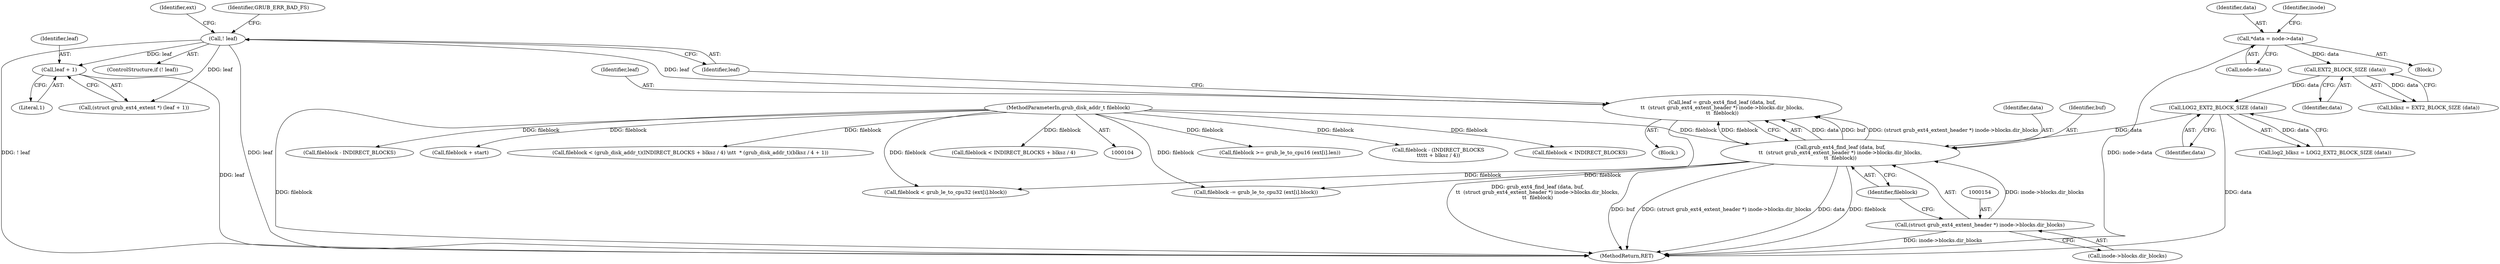digraph "0_radare2_65000a7fd9eea62359e6d6714f17b94a99a82edd_0@pointer" {
"1000175" [label="(Call,leaf + 1)"];
"1000162" [label="(Call,! leaf)"];
"1000148" [label="(Call,leaf = grub_ext4_find_leaf (data, buf,\n\t\t  (struct grub_ext4_extent_header *) inode->blocks.dir_blocks,\n\t\t  fileblock))"];
"1000150" [label="(Call,grub_ext4_find_leaf (data, buf,\n\t\t  (struct grub_ext4_extent_header *) inode->blocks.dir_blocks,\n\t\t  fileblock))"];
"1000134" [label="(Call,LOG2_EXT2_BLOCK_SIZE (data))"];
"1000129" [label="(Call,EXT2_BLOCK_SIZE (data))"];
"1000109" [label="(Call,*data = node->data)"];
"1000153" [label="(Call,(struct grub_ext4_extent_header *) inode->blocks.dir_blocks)"];
"1000106" [label="(MethodParameterIn,grub_disk_addr_t fileblock)"];
"1000160" [label="(Identifier,fileblock)"];
"1000153" [label="(Call,(struct grub_ext4_extent_header *) inode->blocks.dir_blocks)"];
"1000110" [label="(Identifier,data)"];
"1000151" [label="(Identifier,data)"];
"1000216" [label="(Call,fileblock >= grub_le_to_cpu16 (ext[i].len))"];
"1000148" [label="(Call,leaf = grub_ext4_find_leaf (data, buf,\n\t\t  (struct grub_ext4_extent_header *) inode->blocks.dir_blocks,\n\t\t  fileblock))"];
"1000107" [label="(Block,)"];
"1000172" [label="(Identifier,ext)"];
"1000132" [label="(Call,log2_blksz = LOG2_EXT2_BLOCK_SIZE (data))"];
"1000177" [label="(Literal,1)"];
"1000106" [label="(MethodParameterIn,grub_disk_addr_t fileblock)"];
"1000130" [label="(Identifier,data)"];
"1000429" [label="(MethodReturn,RET)"];
"1000162" [label="(Call,! leaf)"];
"1000116" [label="(Identifier,inode)"];
"1000175" [label="(Call,leaf + 1)"];
"1000129" [label="(Call,EXT2_BLOCK_SIZE (data))"];
"1000176" [label="(Identifier,leaf)"];
"1000161" [label="(ControlStructure,if (! leaf))"];
"1000135" [label="(Identifier,data)"];
"1000150" [label="(Call,grub_ext4_find_leaf (data, buf,\n\t\t  (struct grub_ext4_extent_header *) inode->blocks.dir_blocks,\n\t\t  fileblock))"];
"1000111" [label="(Call,node->data)"];
"1000355" [label="(Call,fileblock - (INDIRECT_BLOCKS\n\t\t\t\t\t + blksz / 4))"];
"1000149" [label="(Identifier,leaf)"];
"1000262" [label="(Call,fileblock < INDIRECT_BLOCKS)"];
"1000321" [label="(Call,fileblock - INDIRECT_BLOCKS)"];
"1000163" [label="(Identifier,leaf)"];
"1000127" [label="(Call,blksz = EXT2_BLOCK_SIZE (data))"];
"1000109" [label="(Call,*data = node->data)"];
"1000155" [label="(Call,inode->blocks.dir_blocks)"];
"1000250" [label="(Call,fileblock + start)"];
"1000166" [label="(Identifier,GRUB_ERR_BAD_FS)"];
"1000152" [label="(Identifier,buf)"];
"1000328" [label="(Call,fileblock < (grub_disk_addr_t)(INDIRECT_BLOCKS + blksz / 4) \\n\t\t  * (grub_disk_addr_t)(blksz / 4 + 1))"];
"1000143" [label="(Block,)"];
"1000173" [label="(Call,(struct grub_ext4_extent *) (leaf + 1))"];
"1000192" [label="(Call,fileblock < grub_le_to_cpu32 (ext[i].block))"];
"1000207" [label="(Call,fileblock -= grub_le_to_cpu32 (ext[i].block))"];
"1000278" [label="(Call,fileblock < INDIRECT_BLOCKS + blksz / 4)"];
"1000134" [label="(Call,LOG2_EXT2_BLOCK_SIZE (data))"];
"1000175" -> "1000173"  [label="AST: "];
"1000175" -> "1000177"  [label="CFG: "];
"1000176" -> "1000175"  [label="AST: "];
"1000177" -> "1000175"  [label="AST: "];
"1000173" -> "1000175"  [label="CFG: "];
"1000175" -> "1000429"  [label="DDG: leaf"];
"1000162" -> "1000175"  [label="DDG: leaf"];
"1000162" -> "1000161"  [label="AST: "];
"1000162" -> "1000163"  [label="CFG: "];
"1000163" -> "1000162"  [label="AST: "];
"1000166" -> "1000162"  [label="CFG: "];
"1000172" -> "1000162"  [label="CFG: "];
"1000162" -> "1000429"  [label="DDG: leaf"];
"1000162" -> "1000429"  [label="DDG: ! leaf"];
"1000148" -> "1000162"  [label="DDG: leaf"];
"1000162" -> "1000173"  [label="DDG: leaf"];
"1000148" -> "1000143"  [label="AST: "];
"1000148" -> "1000150"  [label="CFG: "];
"1000149" -> "1000148"  [label="AST: "];
"1000150" -> "1000148"  [label="AST: "];
"1000163" -> "1000148"  [label="CFG: "];
"1000148" -> "1000429"  [label="DDG: grub_ext4_find_leaf (data, buf,\n\t\t  (struct grub_ext4_extent_header *) inode->blocks.dir_blocks,\n\t\t  fileblock)"];
"1000150" -> "1000148"  [label="DDG: data"];
"1000150" -> "1000148"  [label="DDG: buf"];
"1000150" -> "1000148"  [label="DDG: (struct grub_ext4_extent_header *) inode->blocks.dir_blocks"];
"1000150" -> "1000148"  [label="DDG: fileblock"];
"1000150" -> "1000160"  [label="CFG: "];
"1000151" -> "1000150"  [label="AST: "];
"1000152" -> "1000150"  [label="AST: "];
"1000153" -> "1000150"  [label="AST: "];
"1000160" -> "1000150"  [label="AST: "];
"1000150" -> "1000429"  [label="DDG: data"];
"1000150" -> "1000429"  [label="DDG: fileblock"];
"1000150" -> "1000429"  [label="DDG: buf"];
"1000150" -> "1000429"  [label="DDG: (struct grub_ext4_extent_header *) inode->blocks.dir_blocks"];
"1000134" -> "1000150"  [label="DDG: data"];
"1000153" -> "1000150"  [label="DDG: inode->blocks.dir_blocks"];
"1000106" -> "1000150"  [label="DDG: fileblock"];
"1000150" -> "1000192"  [label="DDG: fileblock"];
"1000150" -> "1000207"  [label="DDG: fileblock"];
"1000134" -> "1000132"  [label="AST: "];
"1000134" -> "1000135"  [label="CFG: "];
"1000135" -> "1000134"  [label="AST: "];
"1000132" -> "1000134"  [label="CFG: "];
"1000134" -> "1000429"  [label="DDG: data"];
"1000134" -> "1000132"  [label="DDG: data"];
"1000129" -> "1000134"  [label="DDG: data"];
"1000129" -> "1000127"  [label="AST: "];
"1000129" -> "1000130"  [label="CFG: "];
"1000130" -> "1000129"  [label="AST: "];
"1000127" -> "1000129"  [label="CFG: "];
"1000129" -> "1000127"  [label="DDG: data"];
"1000109" -> "1000129"  [label="DDG: data"];
"1000109" -> "1000107"  [label="AST: "];
"1000109" -> "1000111"  [label="CFG: "];
"1000110" -> "1000109"  [label="AST: "];
"1000111" -> "1000109"  [label="AST: "];
"1000116" -> "1000109"  [label="CFG: "];
"1000109" -> "1000429"  [label="DDG: node->data"];
"1000153" -> "1000155"  [label="CFG: "];
"1000154" -> "1000153"  [label="AST: "];
"1000155" -> "1000153"  [label="AST: "];
"1000160" -> "1000153"  [label="CFG: "];
"1000153" -> "1000429"  [label="DDG: inode->blocks.dir_blocks"];
"1000106" -> "1000104"  [label="AST: "];
"1000106" -> "1000429"  [label="DDG: fileblock"];
"1000106" -> "1000192"  [label="DDG: fileblock"];
"1000106" -> "1000207"  [label="DDG: fileblock"];
"1000106" -> "1000216"  [label="DDG: fileblock"];
"1000106" -> "1000250"  [label="DDG: fileblock"];
"1000106" -> "1000262"  [label="DDG: fileblock"];
"1000106" -> "1000278"  [label="DDG: fileblock"];
"1000106" -> "1000321"  [label="DDG: fileblock"];
"1000106" -> "1000328"  [label="DDG: fileblock"];
"1000106" -> "1000355"  [label="DDG: fileblock"];
}
